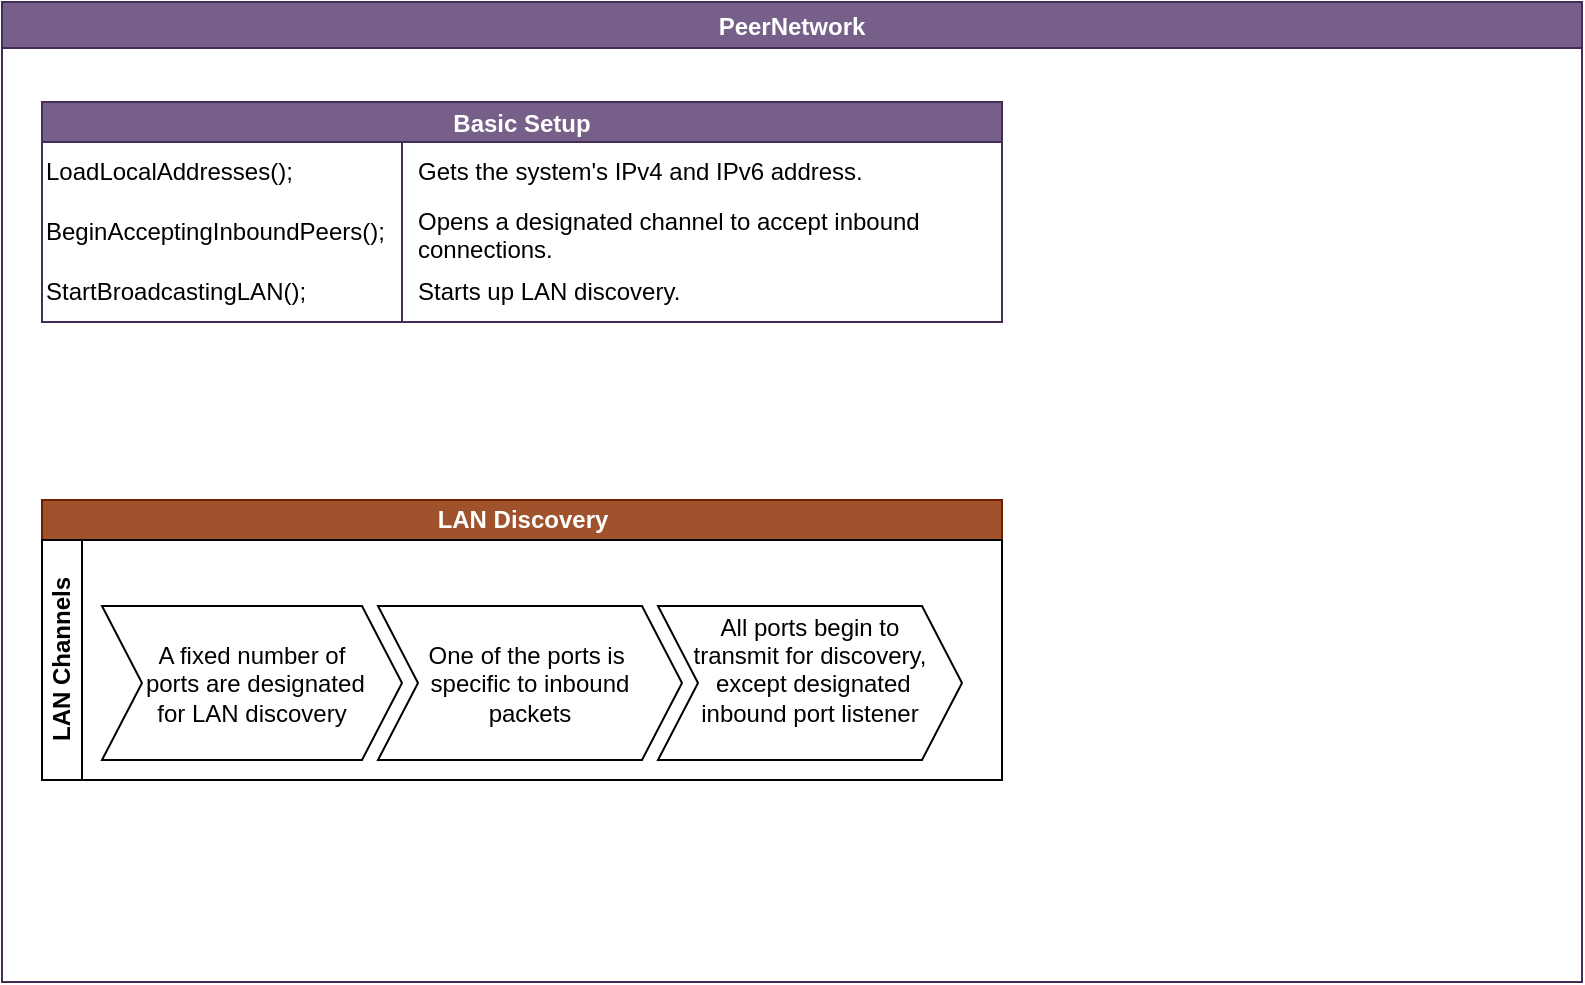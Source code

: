 <mxfile version="26.0.16">
  <diagram name="Page-1" id="UxxddDOxbtOHlwxeoN-J">
    <mxGraphModel dx="993" dy="1618" grid="1" gridSize="10" guides="1" tooltips="1" connect="1" arrows="1" fold="1" page="1" pageScale="1" pageWidth="850" pageHeight="1100" math="0" shadow="0">
      <root>
        <mxCell id="0" />
        <mxCell id="1" parent="0" />
        <mxCell id="w9wIN5AZh1zGM-yqhCPk-17" value="PeerNetwork" style="swimlane;fillColor=#76608a;strokeColor=#432D57;labelBackgroundColor=none;startSize=23;fontColor=#ffffff;fillStyle=solid;swimlaneFillColor=default;" parent="1" vertex="1">
          <mxGeometry x="100" y="-10" width="790" height="490" as="geometry" />
        </mxCell>
        <mxCell id="w9wIN5AZh1zGM-yqhCPk-2" value="LAN Discovery" style="swimlane;childLayout=stackLayout;resizeParent=1;resizeParentMax=0;horizontal=1;startSize=20;horizontalStack=0;html=1;fillColor=#a0522d;fontColor=#ffffff;strokeColor=#6D1F00;" parent="w9wIN5AZh1zGM-yqhCPk-17" vertex="1">
          <mxGeometry x="20" y="249" width="480" height="140" as="geometry" />
        </mxCell>
        <mxCell id="w9wIN5AZh1zGM-yqhCPk-3" value="LAN Channels" style="swimlane;startSize=20;horizontal=0;html=1;" parent="w9wIN5AZh1zGM-yqhCPk-2" vertex="1">
          <mxGeometry y="20" width="480" height="120" as="geometry" />
        </mxCell>
        <mxCell id="w9wIN5AZh1zGM-yqhCPk-4" value="" style="swimlane;childLayout=stackLayout;horizontal=1;fillColor=none;horizontalStack=1;resizeParent=1;resizeParentMax=0;resizeLast=0;collapsible=0;strokeColor=none;stackBorder=10;stackSpacing=-12;resizable=1;align=center;points=[];whiteSpace=wrap;html=1;" parent="w9wIN5AZh1zGM-yqhCPk-3" vertex="1">
          <mxGeometry x="20" width="450" height="120" as="geometry" />
        </mxCell>
        <mxCell id="w9wIN5AZh1zGM-yqhCPk-5" value="&lt;div&gt;A fixed number of&lt;/div&gt;&lt;div&gt;&amp;nbsp;ports are designated&lt;/div&gt;&lt;div&gt;for LAN discovery&lt;/div&gt;" style="shape=step;perimeter=stepPerimeter;fixedSize=1;points=[];whiteSpace=wrap;html=1;" parent="w9wIN5AZh1zGM-yqhCPk-4" vertex="1">
          <mxGeometry x="10" y="33" width="150" height="77" as="geometry" />
        </mxCell>
        <mxCell id="w9wIN5AZh1zGM-yqhCPk-6" value="&lt;div&gt;One of the ports is&amp;nbsp;&lt;/div&gt;&lt;div&gt;specific to inbound&lt;/div&gt;&lt;div&gt;packets&lt;/div&gt;" style="shape=step;perimeter=stepPerimeter;fixedSize=1;points=[];whiteSpace=wrap;html=1;" parent="w9wIN5AZh1zGM-yqhCPk-4" vertex="1">
          <mxGeometry x="148" y="33" width="152" height="77" as="geometry" />
        </mxCell>
        <mxCell id="w9wIN5AZh1zGM-yqhCPk-7" value="&lt;div&gt;All ports begin to&lt;/div&gt;&lt;div&gt;transmit for discovery,&lt;/div&gt;&lt;div&gt;&amp;nbsp;except designated&lt;/div&gt;&lt;div&gt;inbound port listener&lt;/div&gt;&lt;div&gt;&lt;br&gt;&lt;/div&gt;" style="shape=step;perimeter=stepPerimeter;fixedSize=1;points=[];whiteSpace=wrap;html=1;" parent="w9wIN5AZh1zGM-yqhCPk-4" vertex="1">
          <mxGeometry x="288" y="33" width="152" height="77" as="geometry" />
        </mxCell>
        <mxCell id="l_1pX8ieLd4Eu-mDeOhK-5" value="Basic Setup" style="shape=table;startSize=20;container=1;collapsible=0;childLayout=tableLayout;fixedRows=1;rowLines=0;fontStyle=1;strokeColor=#432D57;fontSize=12;align=center;fillColor=#76608a;fontColor=#ffffff;shadow=0;" parent="w9wIN5AZh1zGM-yqhCPk-17" vertex="1">
          <mxGeometry x="20" y="50" width="480" height="110" as="geometry" />
        </mxCell>
        <mxCell id="l_1pX8ieLd4Eu-mDeOhK-6" value="" style="shape=tableRow;horizontal=0;startSize=0;swimlaneHead=0;swimlaneBody=0;top=0;left=0;bottom=0;right=0;collapsible=0;dropTarget=0;fillColor=none;points=[[0,0.5],[1,0.5]];portConstraint=eastwest;strokeColor=inherit;fontSize=16;" parent="l_1pX8ieLd4Eu-mDeOhK-5" vertex="1">
          <mxGeometry y="20" width="480" height="30" as="geometry" />
        </mxCell>
        <mxCell id="l_1pX8ieLd4Eu-mDeOhK-7" value="LoadLocalAddresses();" style="shape=partialRectangle;html=1;whiteSpace=wrap;connectable=0;fillColor=none;top=0;left=0;bottom=0;right=0;overflow=hidden;pointerEvents=1;strokeColor=default;fontSize=12;align=left;" parent="l_1pX8ieLd4Eu-mDeOhK-6" vertex="1">
          <mxGeometry width="180" height="30" as="geometry">
            <mxRectangle width="180" height="30" as="alternateBounds" />
          </mxGeometry>
        </mxCell>
        <mxCell id="l_1pX8ieLd4Eu-mDeOhK-8" value="Gets the system&#39;s IPv4 and IPv6 address." style="shape=partialRectangle;html=1;whiteSpace=wrap;connectable=0;fillColor=none;top=0;left=0;bottom=0;right=0;align=left;spacingLeft=6;overflow=hidden;strokeColor=default;fontSize=12;" parent="l_1pX8ieLd4Eu-mDeOhK-6" vertex="1">
          <mxGeometry x="180" width="300" height="30" as="geometry">
            <mxRectangle width="300" height="30" as="alternateBounds" />
          </mxGeometry>
        </mxCell>
        <mxCell id="l_1pX8ieLd4Eu-mDeOhK-9" value="" style="shape=tableRow;horizontal=0;startSize=0;swimlaneHead=0;swimlaneBody=0;top=0;left=0;bottom=0;right=0;collapsible=0;dropTarget=0;fillColor=none;points=[[0,0.5],[1,0.5]];portConstraint=eastwest;strokeColor=default;fontSize=16;strokeWidth=5;swimlaneFillColor=none;labelBorderColor=default;" parent="l_1pX8ieLd4Eu-mDeOhK-5" vertex="1">
          <mxGeometry y="50" width="480" height="30" as="geometry" />
        </mxCell>
        <mxCell id="l_1pX8ieLd4Eu-mDeOhK-10" value="BeginAcceptingInboundPeers();" style="shape=partialRectangle;html=1;whiteSpace=wrap;connectable=0;fillColor=none;top=0;left=0;bottom=0;right=0;overflow=hidden;strokeColor=default;fontSize=12;align=left;strokeWidth=3;shadow=0;perimeterSpacing=0;sketch=1;curveFitting=1;jiggle=2;" parent="l_1pX8ieLd4Eu-mDeOhK-9" vertex="1">
          <mxGeometry width="180" height="30" as="geometry">
            <mxRectangle width="180" height="30" as="alternateBounds" />
          </mxGeometry>
        </mxCell>
        <mxCell id="l_1pX8ieLd4Eu-mDeOhK-11" value="Opens a designated channel to accept inbound connections." style="shape=partialRectangle;html=1;whiteSpace=wrap;connectable=0;fillColor=none;top=0;left=0;bottom=0;right=0;align=left;spacingLeft=6;overflow=hidden;strokeColor=default;fontSize=12;strokeWidth=3;shadow=0;perimeterSpacing=0;sketch=1;curveFitting=1;jiggle=2;" parent="l_1pX8ieLd4Eu-mDeOhK-9" vertex="1">
          <mxGeometry x="180" width="300" height="30" as="geometry">
            <mxRectangle width="300" height="30" as="alternateBounds" />
          </mxGeometry>
        </mxCell>
        <mxCell id="l_1pX8ieLd4Eu-mDeOhK-12" value="" style="shape=tableRow;horizontal=0;startSize=0;swimlaneHead=0;swimlaneBody=0;top=0;left=0;bottom=0;right=0;collapsible=0;dropTarget=0;fillColor=none;points=[[0,0.5],[1,0.5]];portConstraint=eastwest;strokeColor=inherit;fontSize=16;" parent="l_1pX8ieLd4Eu-mDeOhK-5" vertex="1">
          <mxGeometry y="80" width="480" height="30" as="geometry" />
        </mxCell>
        <mxCell id="l_1pX8ieLd4Eu-mDeOhK-13" value="StartBroadcastingLAN();" style="shape=partialRectangle;html=1;whiteSpace=wrap;connectable=0;fillColor=none;top=0;left=0;bottom=0;right=0;overflow=hidden;strokeColor=inherit;fontSize=12;align=left;" parent="l_1pX8ieLd4Eu-mDeOhK-12" vertex="1">
          <mxGeometry width="180" height="30" as="geometry">
            <mxRectangle width="180" height="30" as="alternateBounds" />
          </mxGeometry>
        </mxCell>
        <mxCell id="l_1pX8ieLd4Eu-mDeOhK-14" value="Starts up LAN discovery." style="shape=partialRectangle;html=1;whiteSpace=wrap;connectable=0;fillColor=none;top=0;left=0;bottom=0;right=0;align=left;spacingLeft=6;overflow=hidden;strokeColor=inherit;fontSize=12;" parent="l_1pX8ieLd4Eu-mDeOhK-12" vertex="1">
          <mxGeometry x="180" width="300" height="30" as="geometry">
            <mxRectangle width="300" height="30" as="alternateBounds" />
          </mxGeometry>
        </mxCell>
      </root>
    </mxGraphModel>
  </diagram>
</mxfile>
